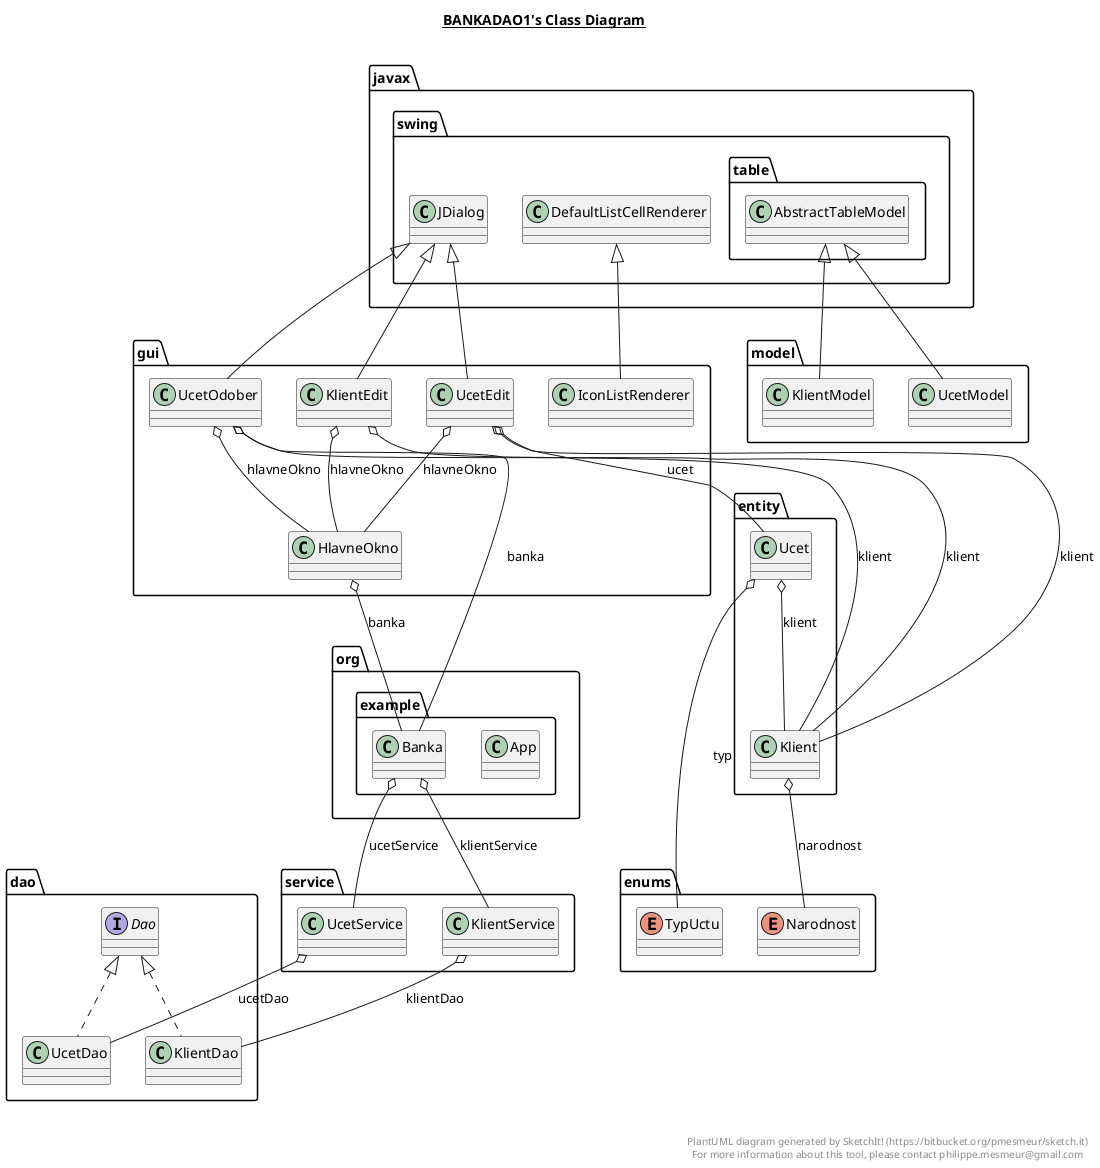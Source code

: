 @startuml

title __BANKADAO1's Class Diagram__\n

  namespace dao {
    interface dao.Dao {
    }
  }
  

  namespace dao {
    class dao.KlientDao {
    }
  }
  

  namespace dao {
    class dao.UcetDao {
    }
  }
  

  namespace entity {
    class entity.Klient {
    }
  }
  

  namespace entity {
    class entity.Ucet {
    }
  }
  

  namespace enums {
    enum Narodnost {
    }
  }
  

  namespace enums {
    enum TypUctu {
    }
  }
  

  namespace gui {
    class gui.HlavneOkno {
    }
  }
  

  namespace gui {
    class gui.IconListRenderer {
    }
  }
  

  namespace gui {
    class gui.KlientEdit {
    }
  }
  

  namespace gui {
    class gui.UcetEdit {
    }
  }
  

  namespace gui {
    class gui.UcetOdober {
    }
  }
  

  namespace model {
    class model.KlientModel {
    }
  }
  

  namespace model {
    class model.UcetModel {
    }
  }
  

  namespace org.example {
    class org.example.App {
    }
  }
  

  namespace org.example {
    class org.example.Banka {
    }
  }
  

  namespace service {
    class service.KlientService {
    }
  }
  

  namespace service {
    class service.UcetService {
    }
  }
  

  dao.KlientDao .up.|> dao.Dao
  dao.UcetDao .up.|> dao.Dao
  entity.Klient o-- enums.Narodnost : narodnost
  entity.Ucet o-- entity.Klient : klient
  entity.Ucet o-- enums.TypUctu : typ
  gui.HlavneOkno o-- org.example.Banka : banka
  gui.IconListRenderer -up-|> javax.swing.DefaultListCellRenderer
  gui.KlientEdit -up-|> javax.swing.JDialog
  gui.KlientEdit o-- gui.HlavneOkno : hlavneOkno
  gui.KlientEdit o-- entity.Klient : klient
  gui.UcetEdit -up-|> javax.swing.JDialog
  gui.UcetEdit o-- gui.HlavneOkno : hlavneOkno
  gui.UcetEdit o-- entity.Klient : klient
  gui.UcetEdit o-- entity.Ucet : ucet
  gui.UcetOdober -up-|> javax.swing.JDialog
  gui.UcetOdober o-- org.example.Banka : banka
  gui.UcetOdober o-- gui.HlavneOkno : hlavneOkno
  gui.UcetOdober o-- entity.Klient : klient
  model.KlientModel -up-|> javax.swing.table.AbstractTableModel
  model.UcetModel -up-|> javax.swing.table.AbstractTableModel
  org.example.Banka o-- service.KlientService : klientService
  org.example.Banka o-- service.UcetService : ucetService
  service.KlientService o-- dao.KlientDao : klientDao
  service.UcetService o-- dao.UcetDao : ucetDao


right footer


PlantUML diagram generated by SketchIt! (https://bitbucket.org/pmesmeur/sketch.it)
For more information about this tool, please contact philippe.mesmeur@gmail.com
endfooter

@enduml
